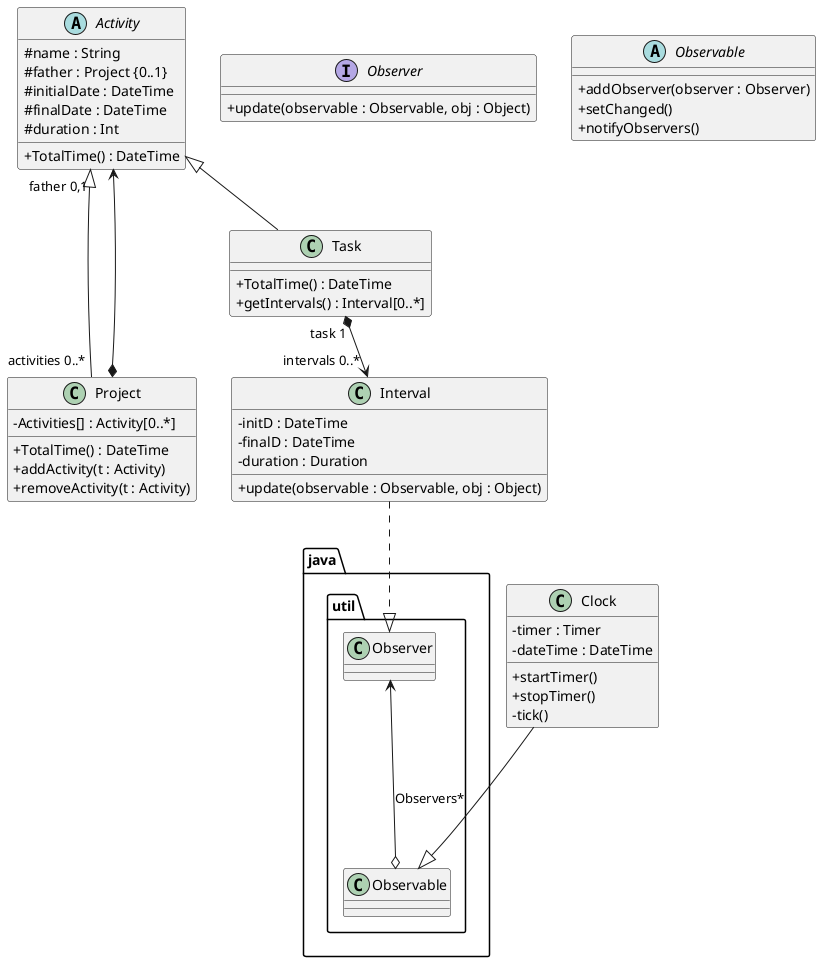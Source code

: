 @startuml
'https://plantuml.com/class-diagram

skinparam classAttributeIconSize 0

Project"activities 0..*"-up-|>"father 0,1"Activity
Task -up-|>Activity
Project*--->Activity
Task"task 1"*-->"intervals 0..*"Interval

package java.util{
Observable o--up->Observer : Observers*
}
Clock---|>Observable
Interval..|>Observer

Interface Observer{
    +update(observable : Observable, obj : Object)
}
Abstract Observable{
    +addObserver(observer : Observer)
    +setChanged()
    +notifyObservers()

}
class Project {
    -Activities[] : Activity[0..*]

    +TotalTime() : DateTime
    +addActivity(t : Activity)
    +removeActivity(t : Activity)
}
class Task{
    +TotalTime() : DateTime
    +getIntervals() : Interval[0..*]
}

abstract Activity{
    #name : String
    #father : Project {0..1}
    #initialDate : DateTime
    #finalDate : DateTime
    #duration : Int

    +TotalTime() : DateTime
}
class Interval{
    -initD : DateTime
    -finalD : DateTime
    -duration : Duration

    +update(observable : Observable, obj : Object)
}
class Clock{
    -timer : Timer
    -dateTime : DateTime
    +startTimer()
    +stopTimer()
    -tick()
}


@enduml
